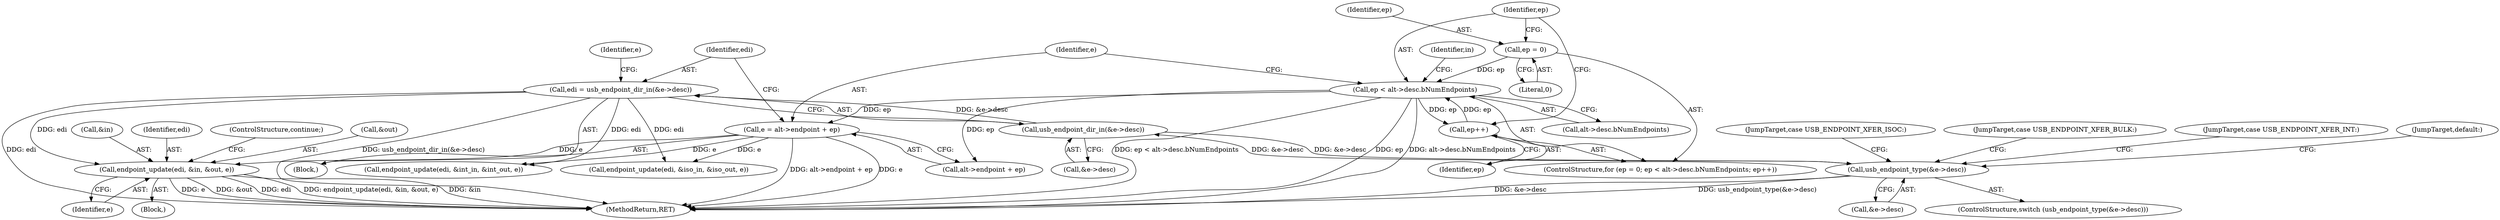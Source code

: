 digraph "0_linux_7c80f9e4a588f1925b07134bb2e3689335f6c6d8@API" {
"1000201" [label="(Call,endpoint_update(edi, &in, &out, e))"];
"1000186" [label="(Call,edi = usb_endpoint_dir_in(&e->desc))"];
"1000188" [label="(Call,usb_endpoint_dir_in(&e->desc))"];
"1000194" [label="(Call,usb_endpoint_type(&e->desc))"];
"1000179" [label="(Call,e = alt->endpoint + ep)"];
"1000167" [label="(Call,ep < alt->desc.bNumEndpoints)"];
"1000174" [label="(Call,ep++)"];
"1000164" [label="(Call,ep = 0)"];
"1000175" [label="(Identifier,ep)"];
"1000195" [label="(Call,&e->desc)"];
"1000180" [label="(Identifier,e)"];
"1000200" [label="(JumpTarget,case USB_ENDPOINT_XFER_BULK:)"];
"1000168" [label="(Identifier,ep)"];
"1000163" [label="(ControlStructure,for (ep = 0; ep < alt->desc.bNumEndpoints; ep++))"];
"1000186" [label="(Call,edi = usb_endpoint_dir_in(&e->desc))"];
"1000203" [label="(Call,&in)"];
"1000176" [label="(Block,)"];
"1000216" [label="(Call,endpoint_update(edi, &int_in, &int_out, e))"];
"1000164" [label="(Call,ep = 0)"];
"1000169" [label="(Call,alt->desc.bNumEndpoints)"];
"1000174" [label="(Call,ep++)"];
"1000209" [label="(JumpTarget,case USB_ENDPOINT_XFER_INT:)"];
"1000165" [label="(Identifier,ep)"];
"1000202" [label="(Identifier,edi)"];
"1000197" [label="(Identifier,e)"];
"1000429" [label="(MethodReturn,RET)"];
"1000187" [label="(Identifier,edi)"];
"1000189" [label="(Call,&e->desc)"];
"1000193" [label="(ControlStructure,switch (usb_endpoint_type(&e->desc)))"];
"1000207" [label="(Identifier,e)"];
"1000238" [label="(JumpTarget,default:)"];
"1000199" [label="(Block,)"];
"1000201" [label="(Call,endpoint_update(edi, &in, &out, e))"];
"1000231" [label="(Call,endpoint_update(edi, &iso_in, &iso_out, e))"];
"1000167" [label="(Call,ep < alt->desc.bNumEndpoints)"];
"1000224" [label="(JumpTarget,case USB_ENDPOINT_XFER_ISOC:)"];
"1000188" [label="(Call,usb_endpoint_dir_in(&e->desc))"];
"1000166" [label="(Literal,0)"];
"1000243" [label="(Identifier,in)"];
"1000181" [label="(Call,alt->endpoint + ep)"];
"1000208" [label="(ControlStructure,continue;)"];
"1000194" [label="(Call,usb_endpoint_type(&e->desc))"];
"1000179" [label="(Call,e = alt->endpoint + ep)"];
"1000205" [label="(Call,&out)"];
"1000201" -> "1000199"  [label="AST: "];
"1000201" -> "1000207"  [label="CFG: "];
"1000202" -> "1000201"  [label="AST: "];
"1000203" -> "1000201"  [label="AST: "];
"1000205" -> "1000201"  [label="AST: "];
"1000207" -> "1000201"  [label="AST: "];
"1000208" -> "1000201"  [label="CFG: "];
"1000201" -> "1000429"  [label="DDG: endpoint_update(edi, &in, &out, e)"];
"1000201" -> "1000429"  [label="DDG: &in"];
"1000201" -> "1000429"  [label="DDG: e"];
"1000201" -> "1000429"  [label="DDG: &out"];
"1000201" -> "1000429"  [label="DDG: edi"];
"1000186" -> "1000201"  [label="DDG: edi"];
"1000179" -> "1000201"  [label="DDG: e"];
"1000186" -> "1000176"  [label="AST: "];
"1000186" -> "1000188"  [label="CFG: "];
"1000187" -> "1000186"  [label="AST: "];
"1000188" -> "1000186"  [label="AST: "];
"1000197" -> "1000186"  [label="CFG: "];
"1000186" -> "1000429"  [label="DDG: usb_endpoint_dir_in(&e->desc)"];
"1000186" -> "1000429"  [label="DDG: edi"];
"1000188" -> "1000186"  [label="DDG: &e->desc"];
"1000186" -> "1000216"  [label="DDG: edi"];
"1000186" -> "1000231"  [label="DDG: edi"];
"1000188" -> "1000189"  [label="CFG: "];
"1000189" -> "1000188"  [label="AST: "];
"1000194" -> "1000188"  [label="DDG: &e->desc"];
"1000188" -> "1000194"  [label="DDG: &e->desc"];
"1000194" -> "1000193"  [label="AST: "];
"1000194" -> "1000195"  [label="CFG: "];
"1000195" -> "1000194"  [label="AST: "];
"1000200" -> "1000194"  [label="CFG: "];
"1000209" -> "1000194"  [label="CFG: "];
"1000224" -> "1000194"  [label="CFG: "];
"1000238" -> "1000194"  [label="CFG: "];
"1000194" -> "1000429"  [label="DDG: usb_endpoint_type(&e->desc)"];
"1000194" -> "1000429"  [label="DDG: &e->desc"];
"1000179" -> "1000176"  [label="AST: "];
"1000179" -> "1000181"  [label="CFG: "];
"1000180" -> "1000179"  [label="AST: "];
"1000181" -> "1000179"  [label="AST: "];
"1000187" -> "1000179"  [label="CFG: "];
"1000179" -> "1000429"  [label="DDG: alt->endpoint + ep"];
"1000179" -> "1000429"  [label="DDG: e"];
"1000167" -> "1000179"  [label="DDG: ep"];
"1000179" -> "1000216"  [label="DDG: e"];
"1000179" -> "1000231"  [label="DDG: e"];
"1000167" -> "1000163"  [label="AST: "];
"1000167" -> "1000169"  [label="CFG: "];
"1000168" -> "1000167"  [label="AST: "];
"1000169" -> "1000167"  [label="AST: "];
"1000180" -> "1000167"  [label="CFG: "];
"1000243" -> "1000167"  [label="CFG: "];
"1000167" -> "1000429"  [label="DDG: ep"];
"1000167" -> "1000429"  [label="DDG: alt->desc.bNumEndpoints"];
"1000167" -> "1000429"  [label="DDG: ep < alt->desc.bNumEndpoints"];
"1000174" -> "1000167"  [label="DDG: ep"];
"1000164" -> "1000167"  [label="DDG: ep"];
"1000167" -> "1000174"  [label="DDG: ep"];
"1000167" -> "1000181"  [label="DDG: ep"];
"1000174" -> "1000163"  [label="AST: "];
"1000174" -> "1000175"  [label="CFG: "];
"1000175" -> "1000174"  [label="AST: "];
"1000168" -> "1000174"  [label="CFG: "];
"1000164" -> "1000163"  [label="AST: "];
"1000164" -> "1000166"  [label="CFG: "];
"1000165" -> "1000164"  [label="AST: "];
"1000166" -> "1000164"  [label="AST: "];
"1000168" -> "1000164"  [label="CFG: "];
}
